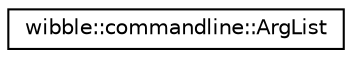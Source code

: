 digraph G
{
  edge [fontname="Helvetica",fontsize="10",labelfontname="Helvetica",labelfontsize="10"];
  node [fontname="Helvetica",fontsize="10",shape=record];
  rankdir="LR";
  Node1 [label="wibble::commandline::ArgList",height=0.2,width=0.4,color="black", fillcolor="white", style="filled",URL="$classwibble_1_1commandline_1_1ArgList.html"];
}

